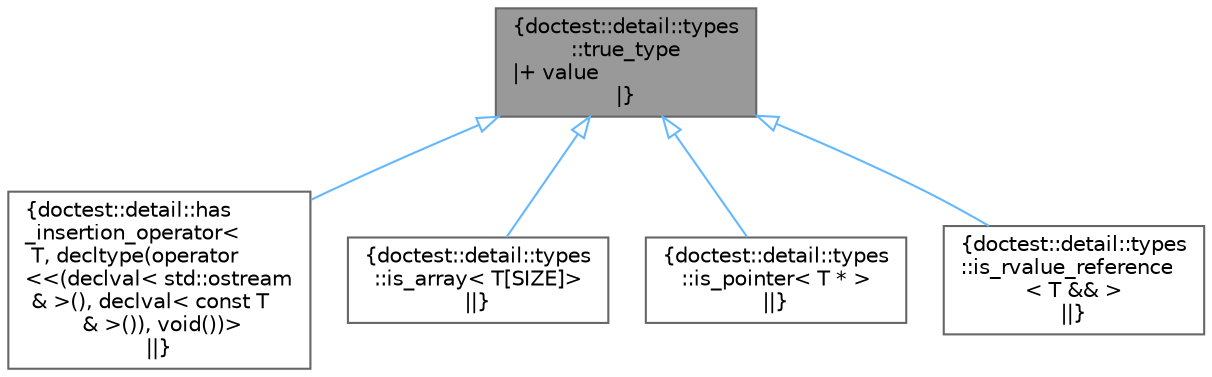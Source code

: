 digraph "doctest::detail::types::true_type"
{
 // LATEX_PDF_SIZE
  bgcolor="transparent";
  edge [fontname=Helvetica,fontsize=10,labelfontname=Helvetica,labelfontsize=10];
  node [fontname=Helvetica,fontsize=10,shape=box,height=0.2,width=0.4];
  Node1 [label="{doctest::detail::types\l::true_type\n|+ value\l|}",height=0.2,width=0.4,color="gray40", fillcolor="grey60", style="filled", fontcolor="black",tooltip=" "];
  Node1 -> Node2 [dir="back",color="steelblue1",style="solid",arrowtail="onormal"];
  Node2 [label="{doctest::detail::has\l_insertion_operator\<\l T, decltype(operator\l\<\<(declval\< std::ostream\l & \>(), declval\< const T\l & \>()), void())\>\n||}",height=0.2,width=0.4,color="gray40", fillcolor="white", style="filled",URL="$structdoctest_1_1detail_1_1has__insertion__operator_3_01_t_00_01decltype_07operator_3_3_07declvab094f732977dc5a8a6181e0b8269a776.html",tooltip=" "];
  Node1 -> Node3 [dir="back",color="steelblue1",style="solid",arrowtail="onormal"];
  Node3 [label="{doctest::detail::types\l::is_array\< T[SIZE]\>\n||}",height=0.2,width=0.4,color="gray40", fillcolor="white", style="filled",URL="$structdoctest_1_1detail_1_1types_1_1is__array_3_01_t_0f_s_i_z_e_0e_4.html",tooltip=" "];
  Node1 -> Node4 [dir="back",color="steelblue1",style="solid",arrowtail="onormal"];
  Node4 [label="{doctest::detail::types\l::is_pointer\< T * \>\n||}",height=0.2,width=0.4,color="gray40", fillcolor="white", style="filled",URL="$structdoctest_1_1detail_1_1types_1_1is__pointer_3_01_t_01_5_01_4.html",tooltip=" "];
  Node1 -> Node5 [dir="back",color="steelblue1",style="solid",arrowtail="onormal"];
  Node5 [label="{doctest::detail::types\l::is_rvalue_reference\l\< T && \>\n||}",height=0.2,width=0.4,color="gray40", fillcolor="white", style="filled",URL="$structdoctest_1_1detail_1_1types_1_1is__rvalue__reference_3_01_t_01_6_6_01_4.html",tooltip=" "];
}
